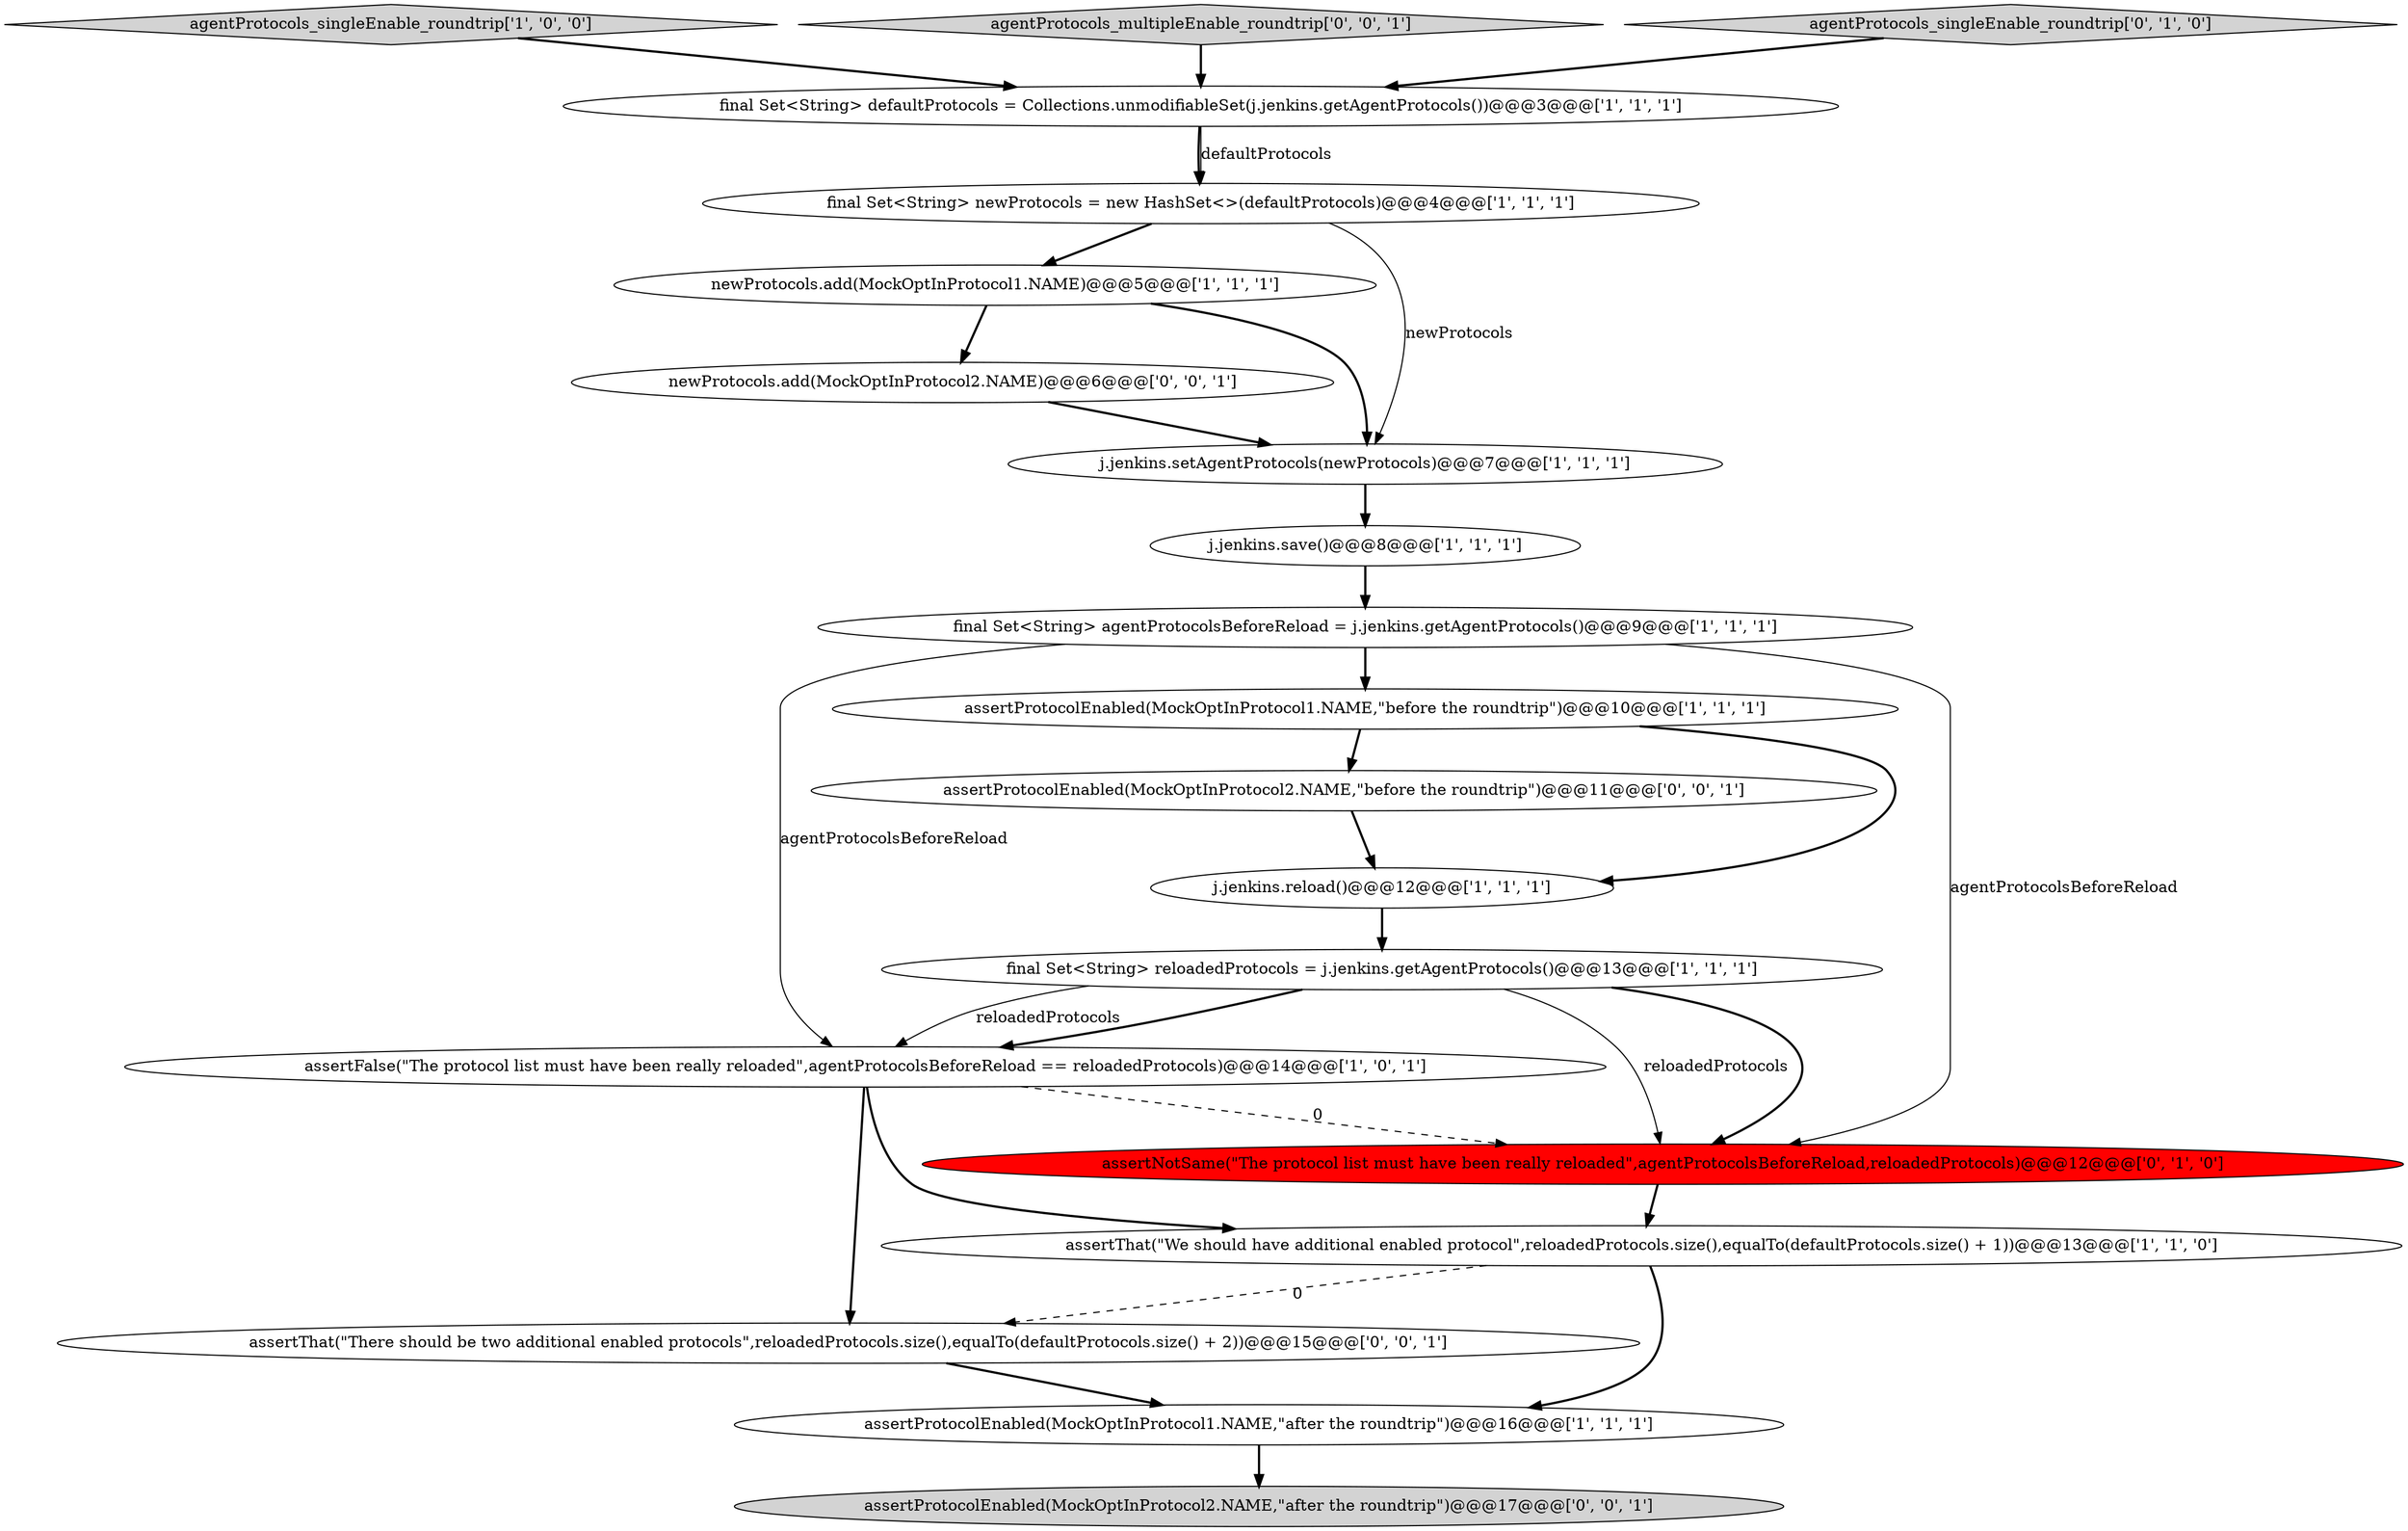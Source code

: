 digraph {
19 [style = filled, label = "assertProtocolEnabled(MockOptInProtocol2.NAME,\"before the roundtrip\")@@@11@@@['0', '0', '1']", fillcolor = white, shape = ellipse image = "AAA0AAABBB3BBB"];
13 [style = filled, label = "assertNotSame(\"The protocol list must have been really reloaded\",agentProtocolsBeforeReload,reloadedProtocols)@@@12@@@['0', '1', '0']", fillcolor = red, shape = ellipse image = "AAA1AAABBB2BBB"];
15 [style = filled, label = "newProtocols.add(MockOptInProtocol2.NAME)@@@6@@@['0', '0', '1']", fillcolor = white, shape = ellipse image = "AAA0AAABBB3BBB"];
0 [style = filled, label = "final Set<String> newProtocols = new HashSet<>(defaultProtocols)@@@4@@@['1', '1', '1']", fillcolor = white, shape = ellipse image = "AAA0AAABBB1BBB"];
12 [style = filled, label = "assertFalse(\"The protocol list must have been really reloaded\",agentProtocolsBeforeReload == reloadedProtocols)@@@14@@@['1', '0', '1']", fillcolor = white, shape = ellipse image = "AAA0AAABBB1BBB"];
4 [style = filled, label = "assertProtocolEnabled(MockOptInProtocol1.NAME,\"after the roundtrip\")@@@16@@@['1', '1', '1']", fillcolor = white, shape = ellipse image = "AAA0AAABBB1BBB"];
17 [style = filled, label = "assertProtocolEnabled(MockOptInProtocol2.NAME,\"after the roundtrip\")@@@17@@@['0', '0', '1']", fillcolor = lightgray, shape = ellipse image = "AAA0AAABBB3BBB"];
6 [style = filled, label = "agentProtocols_singleEnable_roundtrip['1', '0', '0']", fillcolor = lightgray, shape = diamond image = "AAA0AAABBB1BBB"];
16 [style = filled, label = "agentProtocols_multipleEnable_roundtrip['0', '0', '1']", fillcolor = lightgray, shape = diamond image = "AAA0AAABBB3BBB"];
11 [style = filled, label = "final Set<String> reloadedProtocols = j.jenkins.getAgentProtocols()@@@13@@@['1', '1', '1']", fillcolor = white, shape = ellipse image = "AAA0AAABBB1BBB"];
18 [style = filled, label = "assertThat(\"There should be two additional enabled protocols\",reloadedProtocols.size(),equalTo(defaultProtocols.size() + 2))@@@15@@@['0', '0', '1']", fillcolor = white, shape = ellipse image = "AAA0AAABBB3BBB"];
10 [style = filled, label = "j.jenkins.reload()@@@12@@@['1', '1', '1']", fillcolor = white, shape = ellipse image = "AAA0AAABBB1BBB"];
14 [style = filled, label = "agentProtocols_singleEnable_roundtrip['0', '1', '0']", fillcolor = lightgray, shape = diamond image = "AAA0AAABBB2BBB"];
1 [style = filled, label = "assertThat(\"We should have additional enabled protocol\",reloadedProtocols.size(),equalTo(defaultProtocols.size() + 1))@@@13@@@['1', '1', '0']", fillcolor = white, shape = ellipse image = "AAA0AAABBB1BBB"];
7 [style = filled, label = "final Set<String> agentProtocolsBeforeReload = j.jenkins.getAgentProtocols()@@@9@@@['1', '1', '1']", fillcolor = white, shape = ellipse image = "AAA0AAABBB1BBB"];
3 [style = filled, label = "assertProtocolEnabled(MockOptInProtocol1.NAME,\"before the roundtrip\")@@@10@@@['1', '1', '1']", fillcolor = white, shape = ellipse image = "AAA0AAABBB1BBB"];
9 [style = filled, label = "j.jenkins.save()@@@8@@@['1', '1', '1']", fillcolor = white, shape = ellipse image = "AAA0AAABBB1BBB"];
2 [style = filled, label = "newProtocols.add(MockOptInProtocol1.NAME)@@@5@@@['1', '1', '1']", fillcolor = white, shape = ellipse image = "AAA0AAABBB1BBB"];
5 [style = filled, label = "j.jenkins.setAgentProtocols(newProtocols)@@@7@@@['1', '1', '1']", fillcolor = white, shape = ellipse image = "AAA0AAABBB1BBB"];
8 [style = filled, label = "final Set<String> defaultProtocols = Collections.unmodifiableSet(j.jenkins.getAgentProtocols())@@@3@@@['1', '1', '1']", fillcolor = white, shape = ellipse image = "AAA0AAABBB1BBB"];
7->12 [style = solid, label="agentProtocolsBeforeReload"];
1->4 [style = bold, label=""];
4->17 [style = bold, label=""];
5->9 [style = bold, label=""];
16->8 [style = bold, label=""];
0->2 [style = bold, label=""];
19->10 [style = bold, label=""];
11->12 [style = bold, label=""];
1->18 [style = dashed, label="0"];
9->7 [style = bold, label=""];
12->1 [style = bold, label=""];
13->1 [style = bold, label=""];
11->13 [style = solid, label="reloadedProtocols"];
7->3 [style = bold, label=""];
15->5 [style = bold, label=""];
7->13 [style = solid, label="agentProtocolsBeforeReload"];
8->0 [style = bold, label=""];
3->10 [style = bold, label=""];
18->4 [style = bold, label=""];
3->19 [style = bold, label=""];
8->0 [style = solid, label="defaultProtocols"];
11->13 [style = bold, label=""];
11->12 [style = solid, label="reloadedProtocols"];
6->8 [style = bold, label=""];
2->15 [style = bold, label=""];
12->18 [style = bold, label=""];
14->8 [style = bold, label=""];
12->13 [style = dashed, label="0"];
0->5 [style = solid, label="newProtocols"];
2->5 [style = bold, label=""];
10->11 [style = bold, label=""];
}
